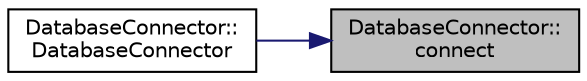 digraph "DatabaseConnector::connect"
{
 // LATEX_PDF_SIZE
  edge [fontname="Helvetica",fontsize="10",labelfontname="Helvetica",labelfontsize="10"];
  node [fontname="Helvetica",fontsize="10",shape=record];
  rankdir="RL";
  Node1 [label="DatabaseConnector::\lconnect",height=0.2,width=0.4,color="black", fillcolor="grey75", style="filled", fontcolor="black",tooltip="Подключение к БД, используя данные из database_secrets.ini."];
  Node1 -> Node2 [dir="back",color="midnightblue",fontsize="10",style="solid"];
  Node2 [label="DatabaseConnector::\lDatabaseConnector",height=0.2,width=0.4,color="black", fillcolor="white", style="filled",URL="$classDatabaseConnector.html#a6abcd3330347a660d0a96400bd69da0f",tooltip=" "];
}
